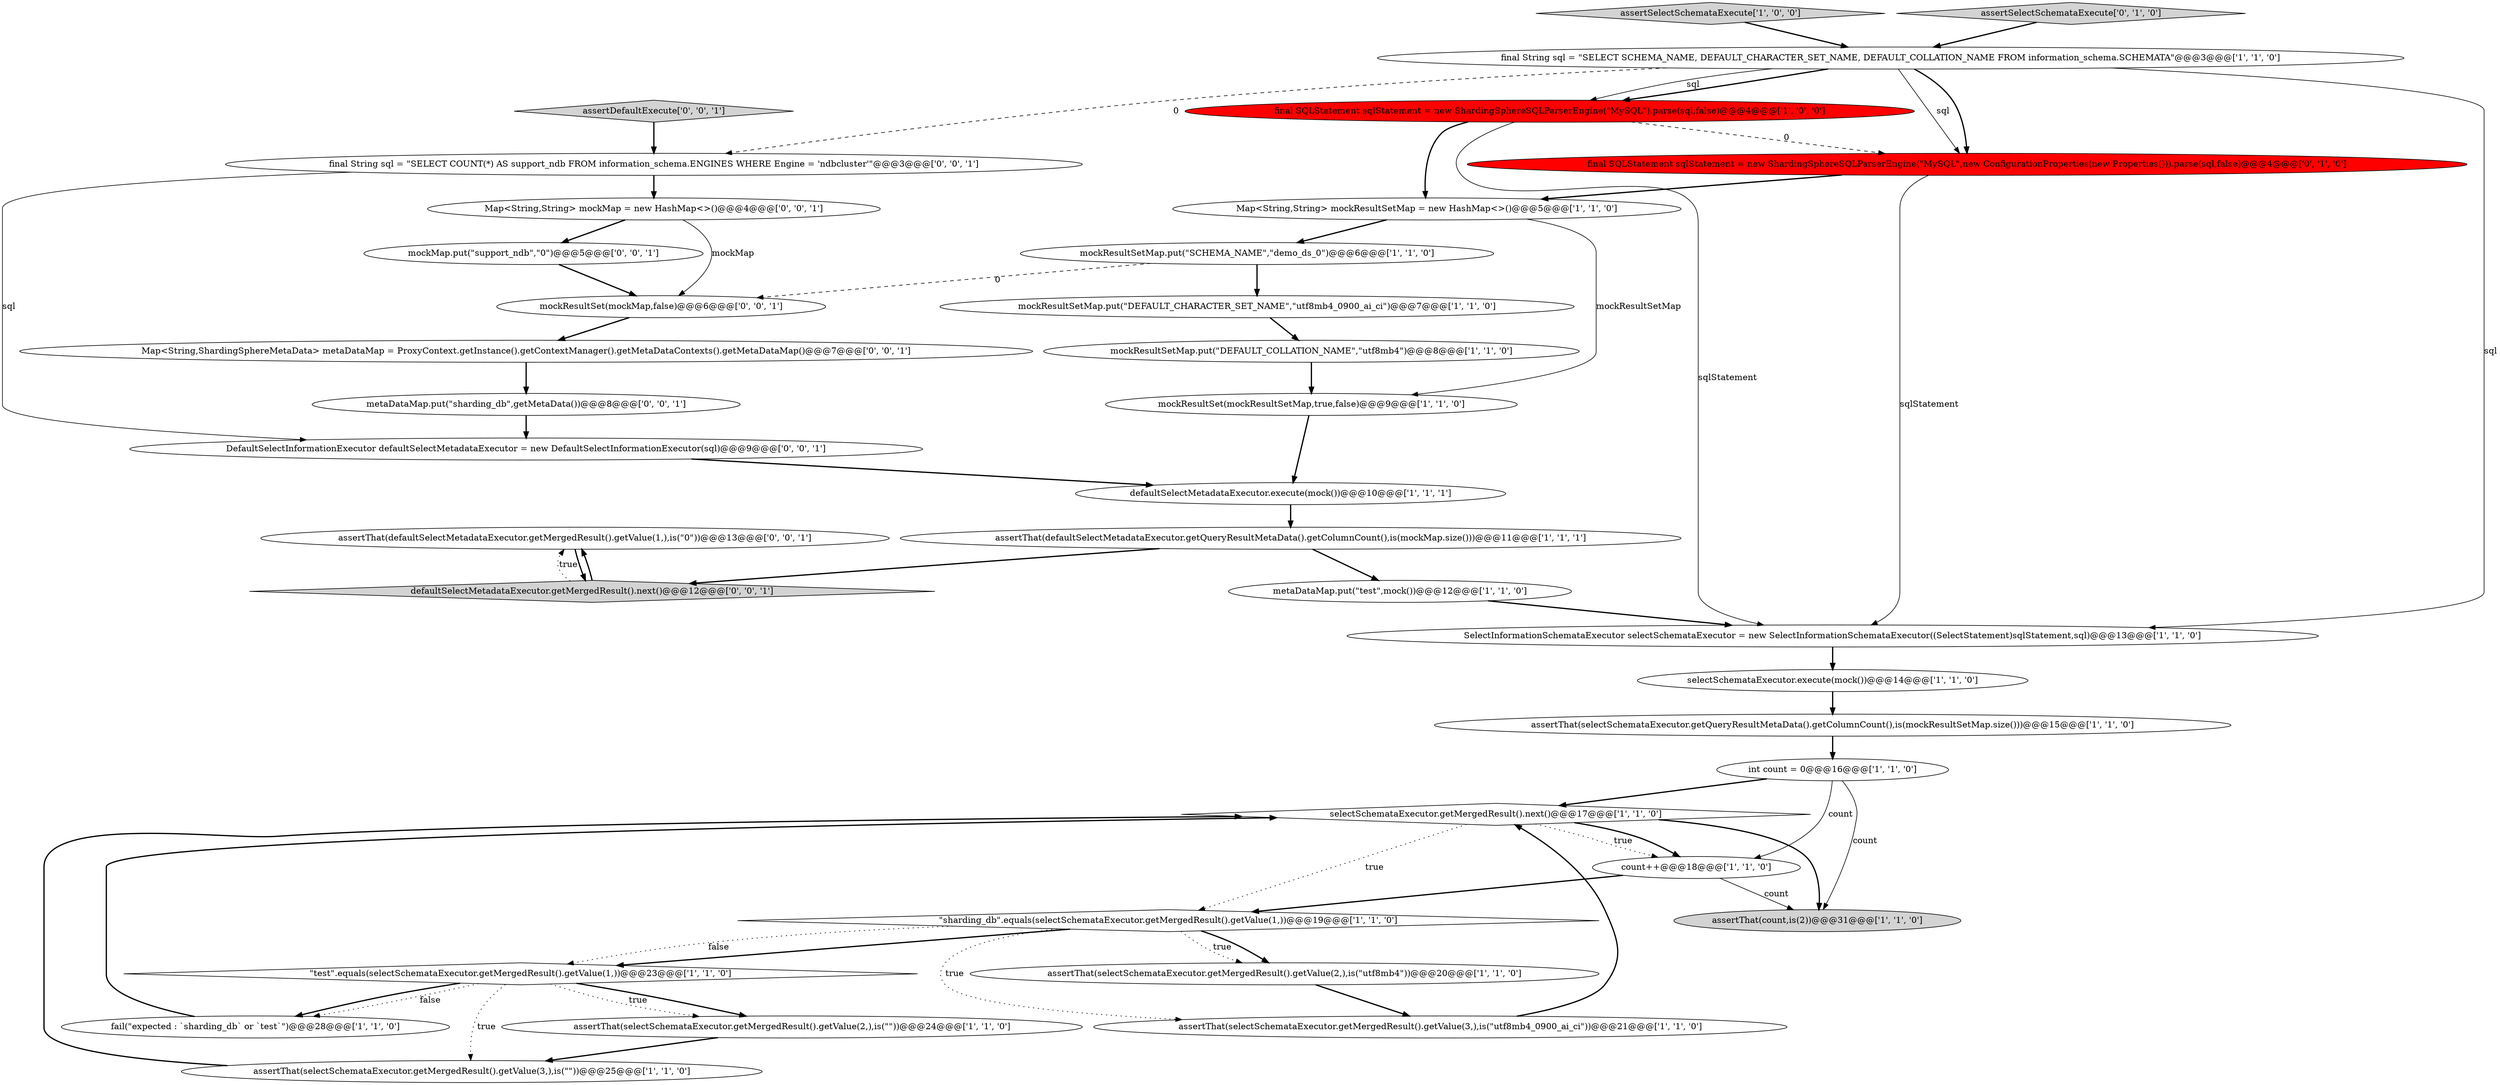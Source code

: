 digraph {
28 [style = filled, label = "assertThat(defaultSelectMetadataExecutor.getMergedResult().getValue(1,),is(\"0\"))@@@13@@@['0', '0', '1']", fillcolor = white, shape = ellipse image = "AAA0AAABBB3BBB"];
17 [style = filled, label = "fail(\"expected : `sharding_db` or `test`\")@@@28@@@['1', '1', '0']", fillcolor = white, shape = ellipse image = "AAA0AAABBB1BBB"];
2 [style = filled, label = "mockResultSetMap.put(\"DEFAULT_CHARACTER_SET_NAME\",\"utf8mb4_0900_ai_ci\")@@@7@@@['1', '1', '0']", fillcolor = white, shape = ellipse image = "AAA0AAABBB1BBB"];
16 [style = filled, label = "Map<String,String> mockResultSetMap = new HashMap<>()@@@5@@@['1', '1', '0']", fillcolor = white, shape = ellipse image = "AAA0AAABBB1BBB"];
34 [style = filled, label = "defaultSelectMetadataExecutor.getMergedResult().next()@@@12@@@['0', '0', '1']", fillcolor = lightgray, shape = diamond image = "AAA0AAABBB3BBB"];
8 [style = filled, label = "selectSchemataExecutor.getMergedResult().next()@@@17@@@['1', '1', '0']", fillcolor = white, shape = diamond image = "AAA0AAABBB1BBB"];
19 [style = filled, label = "\"test\".equals(selectSchemataExecutor.getMergedResult().getValue(1,))@@@23@@@['1', '1', '0']", fillcolor = white, shape = diamond image = "AAA0AAABBB1BBB"];
15 [style = filled, label = "assertThat(selectSchemataExecutor.getMergedResult().getValue(3,),is(\"\"))@@@25@@@['1', '1', '0']", fillcolor = white, shape = ellipse image = "AAA0AAABBB1BBB"];
11 [style = filled, label = "assertSelectSchemataExecute['1', '0', '0']", fillcolor = lightgray, shape = diamond image = "AAA0AAABBB1BBB"];
14 [style = filled, label = "final String sql = \"SELECT SCHEMA_NAME, DEFAULT_CHARACTER_SET_NAME, DEFAULT_COLLATION_NAME FROM information_schema.SCHEMATA\"@@@3@@@['1', '1', '0']", fillcolor = white, shape = ellipse image = "AAA0AAABBB1BBB"];
23 [style = filled, label = "defaultSelectMetadataExecutor.execute(mock())@@@10@@@['1', '1', '1']", fillcolor = white, shape = ellipse image = "AAA0AAABBB1BBB"];
33 [style = filled, label = "Map<String,ShardingSphereMetaData> metaDataMap = ProxyContext.getInstance().getContextManager().getMetaDataContexts().getMetaDataMap()@@@7@@@['0', '0', '1']", fillcolor = white, shape = ellipse image = "AAA0AAABBB3BBB"];
10 [style = filled, label = "assertThat(selectSchemataExecutor.getMergedResult().getValue(2,),is(\"\"))@@@24@@@['1', '1', '0']", fillcolor = white, shape = ellipse image = "AAA0AAABBB1BBB"];
24 [style = filled, label = "mockResultSetMap.put(\"DEFAULT_COLLATION_NAME\",\"utf8mb4\")@@@8@@@['1', '1', '0']", fillcolor = white, shape = ellipse image = "AAA0AAABBB1BBB"];
3 [style = filled, label = "count++@@@18@@@['1', '1', '0']", fillcolor = white, shape = ellipse image = "AAA0AAABBB1BBB"];
9 [style = filled, label = "mockResultSetMap.put(\"SCHEMA_NAME\",\"demo_ds_0\")@@@6@@@['1', '1', '0']", fillcolor = white, shape = ellipse image = "AAA0AAABBB1BBB"];
13 [style = filled, label = "assertThat(defaultSelectMetadataExecutor.getQueryResultMetaData().getColumnCount(),is(mockMap.size()))@@@11@@@['1', '1', '1']", fillcolor = white, shape = ellipse image = "AAA0AAABBB1BBB"];
22 [style = filled, label = "\"sharding_db\".equals(selectSchemataExecutor.getMergedResult().getValue(1,))@@@19@@@['1', '1', '0']", fillcolor = white, shape = diamond image = "AAA0AAABBB1BBB"];
25 [style = filled, label = "assertSelectSchemataExecute['0', '1', '0']", fillcolor = lightgray, shape = diamond image = "AAA0AAABBB2BBB"];
26 [style = filled, label = "final SQLStatement sqlStatement = new ShardingSphereSQLParserEngine(\"MySQL\",new ConfigurationProperties(new Properties())).parse(sql,false)@@@4@@@['0', '1', '0']", fillcolor = red, shape = ellipse image = "AAA1AAABBB2BBB"];
30 [style = filled, label = "assertDefaultExecute['0', '0', '1']", fillcolor = lightgray, shape = diamond image = "AAA0AAABBB3BBB"];
6 [style = filled, label = "mockResultSet(mockResultSetMap,true,false)@@@9@@@['1', '1', '0']", fillcolor = white, shape = ellipse image = "AAA0AAABBB1BBB"];
27 [style = filled, label = "mockMap.put(\"support_ndb\",\"0\")@@@5@@@['0', '0', '1']", fillcolor = white, shape = ellipse image = "AAA0AAABBB3BBB"];
21 [style = filled, label = "final SQLStatement sqlStatement = new ShardingSphereSQLParserEngine(\"MySQL\").parse(sql,false)@@@4@@@['1', '0', '0']", fillcolor = red, shape = ellipse image = "AAA1AAABBB1BBB"];
35 [style = filled, label = "mockResultSet(mockMap,false)@@@6@@@['0', '0', '1']", fillcolor = white, shape = ellipse image = "AAA0AAABBB3BBB"];
0 [style = filled, label = "metaDataMap.put(\"test\",mock())@@@12@@@['1', '1', '0']", fillcolor = white, shape = ellipse image = "AAA0AAABBB1BBB"];
7 [style = filled, label = "assertThat(selectSchemataExecutor.getQueryResultMetaData().getColumnCount(),is(mockResultSetMap.size()))@@@15@@@['1', '1', '0']", fillcolor = white, shape = ellipse image = "AAA0AAABBB1BBB"];
20 [style = filled, label = "assertThat(selectSchemataExecutor.getMergedResult().getValue(3,),is(\"utf8mb4_0900_ai_ci\"))@@@21@@@['1', '1', '0']", fillcolor = white, shape = ellipse image = "AAA0AAABBB1BBB"];
31 [style = filled, label = "final String sql = \"SELECT COUNT(*) AS support_ndb FROM information_schema.ENGINES WHERE Engine = 'ndbcluster'\"@@@3@@@['0', '0', '1']", fillcolor = white, shape = ellipse image = "AAA0AAABBB3BBB"];
29 [style = filled, label = "Map<String,String> mockMap = new HashMap<>()@@@4@@@['0', '0', '1']", fillcolor = white, shape = ellipse image = "AAA0AAABBB3BBB"];
36 [style = filled, label = "metaDataMap.put(\"sharding_db\",getMetaData())@@@8@@@['0', '0', '1']", fillcolor = white, shape = ellipse image = "AAA0AAABBB3BBB"];
12 [style = filled, label = "assertThat(selectSchemataExecutor.getMergedResult().getValue(2,),is(\"utf8mb4\"))@@@20@@@['1', '1', '0']", fillcolor = white, shape = ellipse image = "AAA0AAABBB1BBB"];
18 [style = filled, label = "SelectInformationSchemataExecutor selectSchemataExecutor = new SelectInformationSchemataExecutor((SelectStatement)sqlStatement,sql)@@@13@@@['1', '1', '0']", fillcolor = white, shape = ellipse image = "AAA0AAABBB1BBB"];
32 [style = filled, label = "DefaultSelectInformationExecutor defaultSelectMetadataExecutor = new DefaultSelectInformationExecutor(sql)@@@9@@@['0', '0', '1']", fillcolor = white, shape = ellipse image = "AAA0AAABBB3BBB"];
1 [style = filled, label = "assertThat(count,is(2))@@@31@@@['1', '1', '0']", fillcolor = lightgray, shape = ellipse image = "AAA0AAABBB1BBB"];
5 [style = filled, label = "selectSchemataExecutor.execute(mock())@@@14@@@['1', '1', '0']", fillcolor = white, shape = ellipse image = "AAA0AAABBB1BBB"];
4 [style = filled, label = "int count = 0@@@16@@@['1', '1', '0']", fillcolor = white, shape = ellipse image = "AAA0AAABBB1BBB"];
19->10 [style = dotted, label="true"];
17->8 [style = bold, label=""];
34->28 [style = dotted, label="true"];
13->34 [style = bold, label=""];
22->19 [style = dotted, label="false"];
16->6 [style = solid, label="mockResultSetMap"];
10->15 [style = bold, label=""];
32->23 [style = bold, label=""];
28->34 [style = bold, label=""];
22->19 [style = bold, label=""];
11->14 [style = bold, label=""];
9->2 [style = bold, label=""];
6->23 [style = bold, label=""];
8->3 [style = bold, label=""];
14->26 [style = solid, label="sql"];
35->33 [style = bold, label=""];
12->20 [style = bold, label=""];
31->29 [style = bold, label=""];
19->10 [style = bold, label=""];
36->32 [style = bold, label=""];
19->17 [style = bold, label=""];
7->4 [style = bold, label=""];
25->14 [style = bold, label=""];
19->17 [style = dotted, label="false"];
19->15 [style = dotted, label="true"];
3->22 [style = bold, label=""];
29->35 [style = solid, label="mockMap"];
26->18 [style = solid, label="sqlStatement"];
27->35 [style = bold, label=""];
8->3 [style = dotted, label="true"];
22->12 [style = dotted, label="true"];
9->35 [style = dashed, label="0"];
14->26 [style = bold, label=""];
8->1 [style = bold, label=""];
26->16 [style = bold, label=""];
29->27 [style = bold, label=""];
3->1 [style = solid, label="count"];
14->21 [style = solid, label="sql"];
20->8 [style = bold, label=""];
34->28 [style = bold, label=""];
14->18 [style = solid, label="sql"];
22->20 [style = dotted, label="true"];
23->13 [style = bold, label=""];
30->31 [style = bold, label=""];
21->26 [style = dashed, label="0"];
22->12 [style = bold, label=""];
18->5 [style = bold, label=""];
33->36 [style = bold, label=""];
21->18 [style = solid, label="sqlStatement"];
8->22 [style = dotted, label="true"];
21->16 [style = bold, label=""];
5->7 [style = bold, label=""];
0->18 [style = bold, label=""];
4->8 [style = bold, label=""];
31->32 [style = solid, label="sql"];
4->1 [style = solid, label="count"];
14->21 [style = bold, label=""];
2->24 [style = bold, label=""];
24->6 [style = bold, label=""];
15->8 [style = bold, label=""];
16->9 [style = bold, label=""];
13->0 [style = bold, label=""];
4->3 [style = solid, label="count"];
14->31 [style = dashed, label="0"];
}
